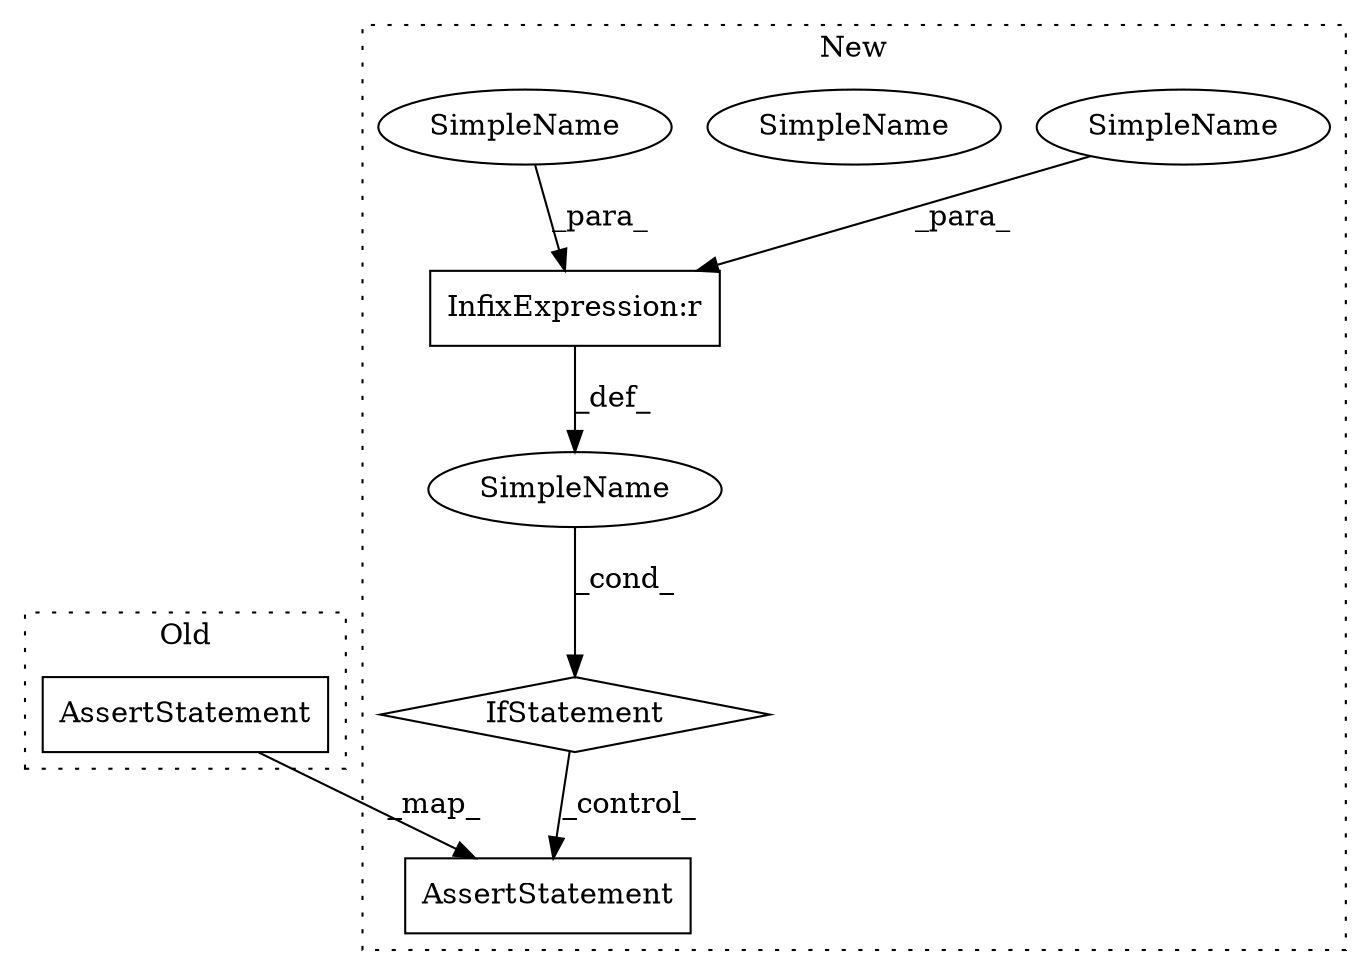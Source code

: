 digraph G {
subgraph cluster0 {
1 [label="AssertStatement" a="6" s="6274" l="7" shape="box"];
label = "Old";
style="dotted";
}
subgraph cluster1 {
2 [label="AssertStatement" a="6" s="6336" l="7" shape="box"];
3 [label="IfStatement" a="25" s="6265,6281" l="4,2" shape="diamond"];
4 [label="SimpleName" a="42" s="6269" l="4" shape="ellipse"];
5 [label="SimpleName" a="42" s="" l="" shape="ellipse"];
6 [label="SimpleName" a="42" s="6269" l="4" shape="ellipse"];
7 [label="SimpleName" a="42" s="6277" l="4" shape="ellipse"];
8 [label="InfixExpression:r" a="27" s="6273" l="4" shape="box"];
label = "New";
style="dotted";
}
1 -> 2 [label="_map_"];
3 -> 2 [label="_control_"];
4 -> 8 [label="_para_"];
5 -> 3 [label="_cond_"];
7 -> 8 [label="_para_"];
8 -> 5 [label="_def_"];
}